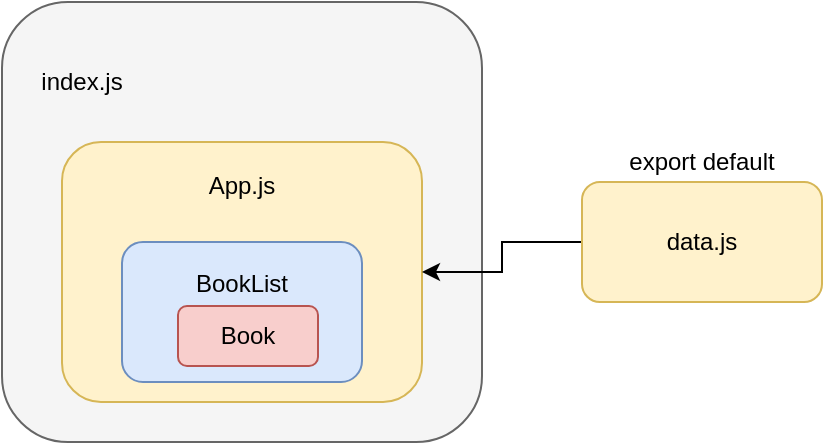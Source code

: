<mxfile version="13.9.9" type="device" pages="5"><diagram id="coROGz2U20tm38snY86B" name="day-2-bs-store"><mxGraphModel dx="1022" dy="591" grid="1" gridSize="10" guides="1" tooltips="1" connect="1" arrows="1" fold="1" page="1" pageScale="1" pageWidth="827" pageHeight="1169" math="0" shadow="0"><root><mxCell id="o-uk8ceqCrY_UkhH4y17-0"/><mxCell id="o-uk8ceqCrY_UkhH4y17-1" parent="o-uk8ceqCrY_UkhH4y17-0"/><mxCell id="o-uk8ceqCrY_UkhH4y17-3" value="" style="rounded=1;whiteSpace=wrap;html=1;fillColor=#f5f5f5;strokeColor=#666666;fontColor=#333333;" parent="o-uk8ceqCrY_UkhH4y17-1" vertex="1"><mxGeometry x="250" y="260" width="240" height="220" as="geometry"/></mxCell><mxCell id="o-uk8ceqCrY_UkhH4y17-4" value="index.js" style="text;html=1;strokeColor=none;fillColor=none;align=center;verticalAlign=middle;whiteSpace=wrap;rounded=0;" parent="o-uk8ceqCrY_UkhH4y17-1" vertex="1"><mxGeometry x="270" y="290" width="40" height="20" as="geometry"/></mxCell><mxCell id="o-uk8ceqCrY_UkhH4y17-5" value="App.js&lt;br&gt;&lt;br&gt;&lt;br&gt;&lt;br&gt;&lt;br&gt;&lt;br&gt;&lt;br&gt;" style="rounded=1;whiteSpace=wrap;html=1;fillColor=#fff2cc;strokeColor=#d6b656;" parent="o-uk8ceqCrY_UkhH4y17-1" vertex="1"><mxGeometry x="280" y="330" width="180" height="130" as="geometry"/></mxCell><mxCell id="o-uk8ceqCrY_UkhH4y17-7" style="edgeStyle=orthogonalEdgeStyle;rounded=0;orthogonalLoop=1;jettySize=auto;html=1;" parent="o-uk8ceqCrY_UkhH4y17-1" source="o-uk8ceqCrY_UkhH4y17-6" target="o-uk8ceqCrY_UkhH4y17-5" edge="1"><mxGeometry relative="1" as="geometry"/></mxCell><mxCell id="o-uk8ceqCrY_UkhH4y17-6" value="data.js" style="rounded=1;whiteSpace=wrap;html=1;fillColor=#fff2cc;strokeColor=#d6b656;" parent="o-uk8ceqCrY_UkhH4y17-1" vertex="1"><mxGeometry x="540" y="350" width="120" height="60" as="geometry"/></mxCell><mxCell id="o-uk8ceqCrY_UkhH4y17-8" value="export default" style="text;html=1;strokeColor=none;fillColor=none;align=center;verticalAlign=middle;whiteSpace=wrap;rounded=0;" parent="o-uk8ceqCrY_UkhH4y17-1" vertex="1"><mxGeometry x="540" y="330" width="120" height="20" as="geometry"/></mxCell><mxCell id="7M7GTH-U1xS0i6yWa9hx-0" value="BookList&lt;br&gt;&lt;br&gt;&lt;br&gt;" style="rounded=1;whiteSpace=wrap;html=1;fillColor=#dae8fc;strokeColor=#6c8ebf;" parent="o-uk8ceqCrY_UkhH4y17-1" vertex="1"><mxGeometry x="310" y="380" width="120" height="70" as="geometry"/></mxCell><mxCell id="7M7GTH-U1xS0i6yWa9hx-1" value="Book" style="rounded=1;whiteSpace=wrap;html=1;fillColor=#f8cecc;strokeColor=#b85450;" parent="o-uk8ceqCrY_UkhH4y17-1" vertex="1"><mxGeometry x="338" y="412" width="70" height="30" as="geometry"/></mxCell></root></mxGraphModel></diagram><diagram id="9XFHlaFhr4Q9Qq3I3BXp" name="day-2-array-reference"><mxGraphModel dx="1024" dy="592" grid="1" gridSize="10" guides="1" tooltips="1" connect="1" arrows="1" fold="1" page="1" pageScale="1" pageWidth="827" pageHeight="1169" math="0" shadow="0"><root><mxCell id="0"/><mxCell id="1" parent="0"/><mxCell id="HFKA69SCNg8qNM_PhbEi-1" value="arr" style="ellipse;whiteSpace=wrap;html=1;aspect=fixed;" parent="1" vertex="1"><mxGeometry x="300" y="120" width="80" height="80" as="geometry"/></mxCell><mxCell id="HFKA69SCNg8qNM_PhbEi-2" value="&amp;amp;12500" style="text;html=1;strokeColor=none;fillColor=none;align=center;verticalAlign=middle;whiteSpace=wrap;rounded=0;" parent="1" vertex="1"><mxGeometry x="320" y="90" width="40" height="20" as="geometry"/></mxCell><mxCell id="HFKA69SCNg8qNM_PhbEi-3" value="1" style="whiteSpace=wrap;html=1;aspect=fixed;" parent="1" vertex="1"><mxGeometry x="300" y="200" width="80" height="80" as="geometry"/></mxCell><mxCell id="HFKA69SCNg8qNM_PhbEi-4" value="2" style="whiteSpace=wrap;html=1;aspect=fixed;" parent="1" vertex="1"><mxGeometry x="380" y="200" width="80" height="80" as="geometry"/></mxCell><mxCell id="HFKA69SCNg8qNM_PhbEi-5" value="3" style="whiteSpace=wrap;html=1;aspect=fixed;" parent="1" vertex="1"><mxGeometry x="460" y="200" width="80" height="80" as="geometry"/></mxCell><mxCell id="HFKA69SCNg8qNM_PhbEi-6" value="4" style="whiteSpace=wrap;html=1;aspect=fixed;" parent="1" vertex="1"><mxGeometry x="540" y="200" width="80" height="80" as="geometry"/></mxCell></root></mxGraphModel></diagram><diagram id="fFfu1geWIxBEWGk4_XeS" name="day1-git"><mxGraphModel dx="706" dy="431" grid="1" gridSize="10" guides="1" tooltips="1" connect="1" arrows="1" fold="1" page="1" pageScale="1" pageWidth="827" pageHeight="1169" math="0" shadow="0"><root><mxCell id="d2kFozLVzu_ZA2setunO-0"/><mxCell id="d2kFozLVzu_ZA2setunO-1" parent="d2kFozLVzu_ZA2setunO-0"/><mxCell id="7m7g_r5RrHXWb7ta9xEI-13" value="" style="endArrow=none;dashed=1;html=1;" edge="1" parent="d2kFozLVzu_ZA2setunO-1" source="7m7g_r5RrHXWb7ta9xEI-16"><mxGeometry width="50" height="50" relative="1" as="geometry"><mxPoint x="35" y="469.66" as="sourcePoint"/><mxPoint x="792.793" y="469.66" as="targetPoint"/></mxGeometry></mxCell><mxCell id="7m7g_r5RrHXWb7ta9xEI-0" value="branch" style="rounded=0;orthogonalLoop=1;jettySize=auto;html=1;" edge="1" parent="d2kFozLVzu_ZA2setunO-1" source="7m7g_r5RrHXWb7ta9xEI-9" target="7m7g_r5RrHXWb7ta9xEI-4"><mxGeometry relative="1" as="geometry"/></mxCell><mxCell id="7m7g_r5RrHXWb7ta9xEI-1" value="branch" style="edgeStyle=none;rounded=0;orthogonalLoop=1;jettySize=auto;html=1;entryX=0.111;entryY=0.205;entryDx=0;entryDy=0;entryPerimeter=0;" edge="1" parent="d2kFozLVzu_ZA2setunO-1" source="7m7g_r5RrHXWb7ta9xEI-9" target="7m7g_r5RrHXWb7ta9xEI-7"><mxGeometry relative="1" as="geometry"/></mxCell><mxCell id="7m7g_r5RrHXWb7ta9xEI-2" style="edgeStyle=none;rounded=0;orthogonalLoop=1;jettySize=auto;html=1;entryX=0.071;entryY=0.167;entryDx=0;entryDy=0;entryPerimeter=0;" edge="1" parent="d2kFozLVzu_ZA2setunO-1" source="7m7g_r5RrHXWb7ta9xEI-4" target="7m7g_r5RrHXWb7ta9xEI-10"><mxGeometry relative="1" as="geometry"/></mxCell><mxCell id="7m7g_r5RrHXWb7ta9xEI-3" value="merge" style="edgeLabel;html=1;align=center;verticalAlign=middle;resizable=0;points=[];" vertex="1" connectable="0" parent="7m7g_r5RrHXWb7ta9xEI-2"><mxGeometry x="-0.173" y="2" relative="1" as="geometry"><mxPoint as="offset"/></mxGeometry></mxCell><mxCell id="7m7g_r5RrHXWb7ta9xEI-4" value="css" style="ellipse;whiteSpace=wrap;html=1;fillColor=#f8cecc;strokeColor=#b85450;" vertex="1" parent="d2kFozLVzu_ZA2setunO-1"><mxGeometry x="250" y="360" width="70" height="60" as="geometry"/></mxCell><mxCell id="7m7g_r5RrHXWb7ta9xEI-5" style="edgeStyle=none;rounded=0;orthogonalLoop=1;jettySize=auto;html=1;entryX=0;entryY=1;entryDx=0;entryDy=0;" edge="1" parent="d2kFozLVzu_ZA2setunO-1" source="7m7g_r5RrHXWb7ta9xEI-7" target="7m7g_r5RrHXWb7ta9xEI-10"><mxGeometry relative="1" as="geometry"/></mxCell><mxCell id="7m7g_r5RrHXWb7ta9xEI-6" value="merge" style="edgeLabel;html=1;align=center;verticalAlign=middle;resizable=0;points=[];" vertex="1" connectable="0" parent="7m7g_r5RrHXWb7ta9xEI-5"><mxGeometry x="-0.137" y="1" relative="1" as="geometry"><mxPoint as="offset"/></mxGeometry></mxCell><mxCell id="7m7g_r5RrHXWb7ta9xEI-7" value="script" style="ellipse;whiteSpace=wrap;html=1;fillColor=#f8cecc;strokeColor=#b85450;" vertex="1" parent="d2kFozLVzu_ZA2setunO-1"><mxGeometry x="250" y="490" width="70" height="60" as="geometry"/></mxCell><mxCell id="7m7g_r5RrHXWb7ta9xEI-9" value="master" style="ellipse;whiteSpace=wrap;html=1;fillColor=#d5e8d4;strokeColor=#82b366;" vertex="1" parent="d2kFozLVzu_ZA2setunO-1"><mxGeometry x="120" y="430" width="70" height="60" as="geometry"/></mxCell><mxCell id="7m7g_r5RrHXWb7ta9xEI-12" style="edgeStyle=none;rounded=0;orthogonalLoop=1;jettySize=auto;html=1;entryX=0;entryY=0.5;entryDx=0;entryDy=0;" edge="1" parent="d2kFozLVzu_ZA2setunO-1" source="7m7g_r5RrHXWb7ta9xEI-10" target="7m7g_r5RrHXWb7ta9xEI-11"><mxGeometry relative="1" as="geometry"/></mxCell><mxCell id="7m7g_r5RrHXWb7ta9xEI-23" style="edgeStyle=none;rounded=0;orthogonalLoop=1;jettySize=auto;html=1;entryX=0;entryY=0.5;entryDx=0;entryDy=0;" edge="1" parent="d2kFozLVzu_ZA2setunO-1" source="7m7g_r5RrHXWb7ta9xEI-10" target="7m7g_r5RrHXWb7ta9xEI-21"><mxGeometry relative="1" as="geometry"/></mxCell><mxCell id="7m7g_r5RrHXWb7ta9xEI-10" value="master" style="ellipse;whiteSpace=wrap;html=1;fillColor=#d5e8d4;strokeColor=#82b366;" vertex="1" parent="d2kFozLVzu_ZA2setunO-1"><mxGeometry x="405" y="440" width="70" height="60" as="geometry"/></mxCell><mxCell id="7m7g_r5RrHXWb7ta9xEI-11" value="pure" style="ellipse;whiteSpace=wrap;html=1;fillColor=#f5f5f5;strokeColor=#666666;fontColor=#333333;" vertex="1" parent="d2kFozLVzu_ZA2setunO-1"><mxGeometry x="540" y="340" width="70" height="60" as="geometry"/></mxCell><mxCell id="7m7g_r5RrHXWb7ta9xEI-17" value="day-3" style="text;html=1;strokeColor=none;fillColor=none;align=center;verticalAlign=middle;whiteSpace=wrap;rounded=0;" vertex="1" parent="d2kFozLVzu_ZA2setunO-1"><mxGeometry x="420" y="520" width="50" height="20" as="geometry"/></mxCell><mxCell id="7m7g_r5RrHXWb7ta9xEI-19" value="day-3" style="text;html=1;strokeColor=none;fillColor=none;align=center;verticalAlign=middle;whiteSpace=wrap;rounded=0;" vertex="1" parent="d2kFozLVzu_ZA2setunO-1"><mxGeometry x="550" y="520" width="50" height="20" as="geometry"/></mxCell><mxCell id="7m7g_r5RrHXWb7ta9xEI-20" value="day-4" style="text;html=1;strokeColor=none;fillColor=none;align=center;verticalAlign=middle;whiteSpace=wrap;rounded=0;" vertex="1" parent="d2kFozLVzu_ZA2setunO-1"><mxGeometry x="690" y="520" width="50" height="20" as="geometry"/></mxCell><mxCell id="7m7g_r5RrHXWb7ta9xEI-21" value="rsuite" style="ellipse;whiteSpace=wrap;html=1;fillColor=#f5f5f5;strokeColor=#666666;fontColor=#333333;" vertex="1" parent="d2kFozLVzu_ZA2setunO-1"><mxGeometry x="540" y="240" width="70" height="60" as="geometry"/></mxCell><mxCell id="7m7g_r5RrHXWb7ta9xEI-16" value="master" style="ellipse;whiteSpace=wrap;html=1;fillColor=#d5e8d4;strokeColor=#82b366;" vertex="1" parent="d2kFozLVzu_ZA2setunO-1"><mxGeometry x="720" y="440" width="70" height="60" as="geometry"/></mxCell><mxCell id="7m7g_r5RrHXWb7ta9xEI-22" value="" style="endArrow=none;dashed=1;html=1;" edge="1" parent="d2kFozLVzu_ZA2setunO-1" target="7m7g_r5RrHXWb7ta9xEI-16"><mxGeometry width="50" height="50" relative="1" as="geometry"><mxPoint x="35" y="469.66" as="sourcePoint"/><mxPoint x="792.793" y="469.66" as="targetPoint"/></mxGeometry></mxCell></root></mxGraphModel></diagram><diagram id="0Z7GY02yMgfX5KNjvCFw" name="day-3"><mxGraphModel dx="706" dy="431" grid="1" gridSize="10" guides="1" tooltips="1" connect="1" arrows="1" fold="1" page="1" pageScale="1" pageWidth="827" pageHeight="1169" math="0" shadow="0"><root><mxCell id="Ix4t12q7bDF4lD1UT5D6-0"/><mxCell id="Ix4t12q7bDF4lD1UT5D6-1" parent="Ix4t12q7bDF4lD1UT5D6-0"/><mxCell id="Ix4t12q7bDF4lD1UT5D6-4" value="" style="rounded=1;whiteSpace=wrap;html=1;fillColor=#fff2cc;strokeColor=#d6b656;arcSize=7;" vertex="1" parent="Ix4t12q7bDF4lD1UT5D6-1"><mxGeometry x="234" y="312" width="286" height="178" as="geometry"/></mxCell><mxCell id="Ix4t12q7bDF4lD1UT5D6-10" value="App" style="text;html=1;strokeColor=none;fillColor=none;align=center;verticalAlign=middle;whiteSpace=wrap;rounded=0;" vertex="1" parent="Ix4t12q7bDF4lD1UT5D6-1"><mxGeometry x="240" y="290" width="40" height="20" as="geometry"/></mxCell><mxCell id="Ix4t12q7bDF4lD1UT5D6-11" value="" style="rounded=1;whiteSpace=wrap;html=1;" vertex="1" parent="Ix4t12q7bDF4lD1UT5D6-1"><mxGeometry x="280" y="360" width="210" height="110" as="geometry"/></mxCell><mxCell id="Ix4t12q7bDF4lD1UT5D6-12" value="prop : books [array]" style="endArrow=classic;html=1;" edge="1" parent="Ix4t12q7bDF4lD1UT5D6-1" target="Ix4t12q7bDF4lD1UT5D6-11"><mxGeometry width="50" height="50" relative="1" as="geometry"><mxPoint x="385" y="290" as="sourcePoint"/><mxPoint x="340" y="290" as="targetPoint"/></mxGeometry></mxCell><mxCell id="Ix4t12q7bDF4lD1UT5D6-13" value="f(x,y,z) = x + y +z" style="text;html=1;strokeColor=none;fillColor=none;align=center;verticalAlign=middle;whiteSpace=wrap;rounded=0;" vertex="1" parent="Ix4t12q7bDF4lD1UT5D6-1"><mxGeometry x="320" y="250" width="130" height="20" as="geometry"/></mxCell><mxCell id="Ix4t12q7bDF4lD1UT5D6-14" value="BookList" style="text;html=1;strokeColor=none;fillColor=none;align=center;verticalAlign=middle;whiteSpace=wrap;rounded=0;" vertex="1" parent="Ix4t12q7bDF4lD1UT5D6-1"><mxGeometry x="290" y="340" width="70" height="20" as="geometry"/></mxCell><mxCell id="Ix4t12q7bDF4lD1UT5D6-15" value="Book" style="rounded=1;whiteSpace=wrap;html=1;fillColor=#1ba1e2;strokeColor=#006EAF;fontColor=#ffffff;" vertex="1" parent="Ix4t12q7bDF4lD1UT5D6-1"><mxGeometry x="325" y="400" width="120" height="60" as="geometry"/></mxCell><mxCell id="Ix4t12q7bDF4lD1UT5D6-17" value="prop:book" style="rounded=1;whiteSpace=wrap;html=1;" vertex="1" parent="Ix4t12q7bDF4lD1UT5D6-1"><mxGeometry x="350" y="370" width="100" height="20" as="geometry"/></mxCell><mxCell id="Ix4t12q7bDF4lD1UT5D6-18" value="" style="endArrow=classic;html=1;" edge="1" parent="Ix4t12q7bDF4lD1UT5D6-1"><mxGeometry width="50" height="50" relative="1" as="geometry"><mxPoint x="440" y="360" as="sourcePoint"/><mxPoint x="440.267" y="400" as="targetPoint"/></mxGeometry></mxCell></root></mxGraphModel></diagram><diagram id="OWiLw5Rb4A4J8-3Wu5tQ" name="Sayfa -5"><mxGraphModel dx="853" dy="521" grid="1" gridSize="10" guides="1" tooltips="1" connect="1" arrows="1" fold="1" page="1" pageScale="1" pageWidth="827" pageHeight="1169" math="0" shadow="0"><root><mxCell id="Ia5G50VroESnln9dNhPZ-0"/><mxCell id="Ia5G50VroESnln9dNhPZ-1" parent="Ia5G50VroESnln9dNhPZ-0"/><mxCell id="Ia5G50VroESnln9dNhPZ-2" value="prop : books&lt;br&gt;prop: removeBook&lt;br&gt;prop: addBook" style="rounded=0;orthogonalLoop=1;jettySize=auto;html=1;" edge="1" parent="Ia5G50VroESnln9dNhPZ-1" source="Ia5G50VroESnln9dNhPZ-6"><mxGeometry x="-0.153" y="-3" relative="1" as="geometry"><mxPoint x="670.0" y="360" as="targetPoint"/><mxPoint as="offset"/></mxGeometry></mxCell><mxCell id="Ia5G50VroESnln9dNhPZ-3" style="edgeStyle=none;rounded=0;orthogonalLoop=1;jettySize=auto;html=1;entryX=0.5;entryY=0;entryDx=0;entryDy=0;" edge="1" parent="Ia5G50VroESnln9dNhPZ-1" source="Ia5G50VroESnln9dNhPZ-6" target="Ia5G50VroESnln9dNhPZ-9"><mxGeometry relative="1" as="geometry"/></mxCell><mxCell id="Ia5G50VroESnln9dNhPZ-4" style="edgeStyle=none;rounded=0;orthogonalLoop=1;jettySize=auto;html=1;entryX=0.5;entryY=0;entryDx=0;entryDy=0;" edge="1" parent="Ia5G50VroESnln9dNhPZ-1" source="Ia5G50VroESnln9dNhPZ-6" target="Ia5G50VroESnln9dNhPZ-10"><mxGeometry relative="1" as="geometry"/></mxCell><mxCell id="Ia5G50VroESnln9dNhPZ-5" style="edgeStyle=none;rounded=0;orthogonalLoop=1;jettySize=auto;html=1;entryX=0.434;entryY=-0.002;entryDx=0;entryDy=0;entryPerimeter=0;" edge="1" parent="Ia5G50VroESnln9dNhPZ-1" source="Ia5G50VroESnln9dNhPZ-6" target="Ia5G50VroESnln9dNhPZ-11"><mxGeometry relative="1" as="geometry"/></mxCell><mxCell id="Ia5G50VroESnln9dNhPZ-6" value="App&lt;br&gt;" style="ellipse;whiteSpace=wrap;html=1;" vertex="1" parent="Ia5G50VroESnln9dNhPZ-1"><mxGeometry x="750" y="230" width="90" height="80" as="geometry"/></mxCell><mxCell id="Ia5G50VroESnln9dNhPZ-7" value="prop:book&lt;br&gt;prop: removeBook" style="edgeStyle=none;rounded=0;orthogonalLoop=1;jettySize=auto;html=1;entryX=0.5;entryY=0;entryDx=0;entryDy=0;" edge="1" parent="Ia5G50VroESnln9dNhPZ-1" source="Ia5G50VroESnln9dNhPZ-8" target="Ia5G50VroESnln9dNhPZ-12"><mxGeometry relative="1" as="geometry"/></mxCell><mxCell id="Ia5G50VroESnln9dNhPZ-14" style="edgeStyle=none;rounded=0;orthogonalLoop=1;jettySize=auto;html=1;" edge="1" parent="Ia5G50VroESnln9dNhPZ-1" source="Ia5G50VroESnln9dNhPZ-8" target="Ia5G50VroESnln9dNhPZ-13"><mxGeometry relative="1" as="geometry"/></mxCell><mxCell id="Ia5G50VroESnln9dNhPZ-15" value="prop: addBook" style="edgeLabel;html=1;align=center;verticalAlign=middle;resizable=0;points=[];" vertex="1" connectable="0" parent="Ia5G50VroESnln9dNhPZ-14"><mxGeometry x="-0.268" relative="1" as="geometry"><mxPoint as="offset"/></mxGeometry></mxCell><mxCell id="Ia5G50VroESnln9dNhPZ-8" value="BookList" style="ellipse;whiteSpace=wrap;html=1;" vertex="1" parent="Ia5G50VroESnln9dNhPZ-1"><mxGeometry x="620" y="361" width="90" height="80" as="geometry"/></mxCell><mxCell id="Ia5G50VroESnln9dNhPZ-9" value="Search" style="ellipse;whiteSpace=wrap;html=1;" vertex="1" parent="Ia5G50VroESnln9dNhPZ-1"><mxGeometry x="760" y="361" width="90" height="80" as="geometry"/></mxCell><mxCell id="Ia5G50VroESnln9dNhPZ-10" value="Contact" style="ellipse;whiteSpace=wrap;html=1;" vertex="1" parent="Ia5G50VroESnln9dNhPZ-1"><mxGeometry x="890" y="360" width="90" height="80" as="geometry"/></mxCell><mxCell id="Ia5G50VroESnln9dNhPZ-11" value="Login" style="ellipse;whiteSpace=wrap;html=1;" vertex="1" parent="Ia5G50VroESnln9dNhPZ-1"><mxGeometry x="1000" y="360" width="90" height="80" as="geometry"/></mxCell><mxCell id="Ia5G50VroESnln9dNhPZ-18" value="params : id" style="edgeStyle=none;rounded=0;orthogonalLoop=1;jettySize=auto;html=1;entryX=0.5;entryY=0;entryDx=0;entryDy=0;" edge="1" parent="Ia5G50VroESnln9dNhPZ-1" source="Ia5G50VroESnln9dNhPZ-12" target="Ia5G50VroESnln9dNhPZ-17"><mxGeometry relative="1" as="geometry"/></mxCell><mxCell id="Ia5G50VroESnln9dNhPZ-12" value="Book" style="ellipse;whiteSpace=wrap;html=1;" vertex="1" parent="Ia5G50VroESnln9dNhPZ-1"><mxGeometry x="520" y="500" width="90" height="80" as="geometry"/></mxCell><mxCell id="Ia5G50VroESnln9dNhPZ-13" value="BookAdd" style="ellipse;whiteSpace=wrap;html=1;" vertex="1" parent="Ia5G50VroESnln9dNhPZ-1"><mxGeometry x="680" y="500" width="90" height="80" as="geometry"/></mxCell><mxCell id="Ia5G50VroESnln9dNhPZ-16" value="Single Page Application (SPA)" style="text;html=1;strokeColor=none;fillColor=none;align=left;verticalAlign=middle;whiteSpace=wrap;rounded=0;" vertex="1" parent="Ia5G50VroESnln9dNhPZ-1"><mxGeometry x="500" y="180" width="260" height="20" as="geometry"/></mxCell><mxCell id="Ia5G50VroESnln9dNhPZ-17" value="BookDetails" style="ellipse;whiteSpace=wrap;html=1;" vertex="1" parent="Ia5G50VroESnln9dNhPZ-1"><mxGeometry x="440" y="640" width="90" height="80" as="geometry"/></mxCell><mxCell id="Ia5G50VroESnln9dNhPZ-19" value="data.js" style="rounded=0;whiteSpace=wrap;html=1;align=center;fillColor=#d5e8d4;strokeColor=#82b366;" vertex="1" parent="Ia5G50VroESnln9dNhPZ-1"><mxGeometry x="1040" y="200" width="90" height="50" as="geometry"/></mxCell></root></mxGraphModel></diagram></mxfile>
